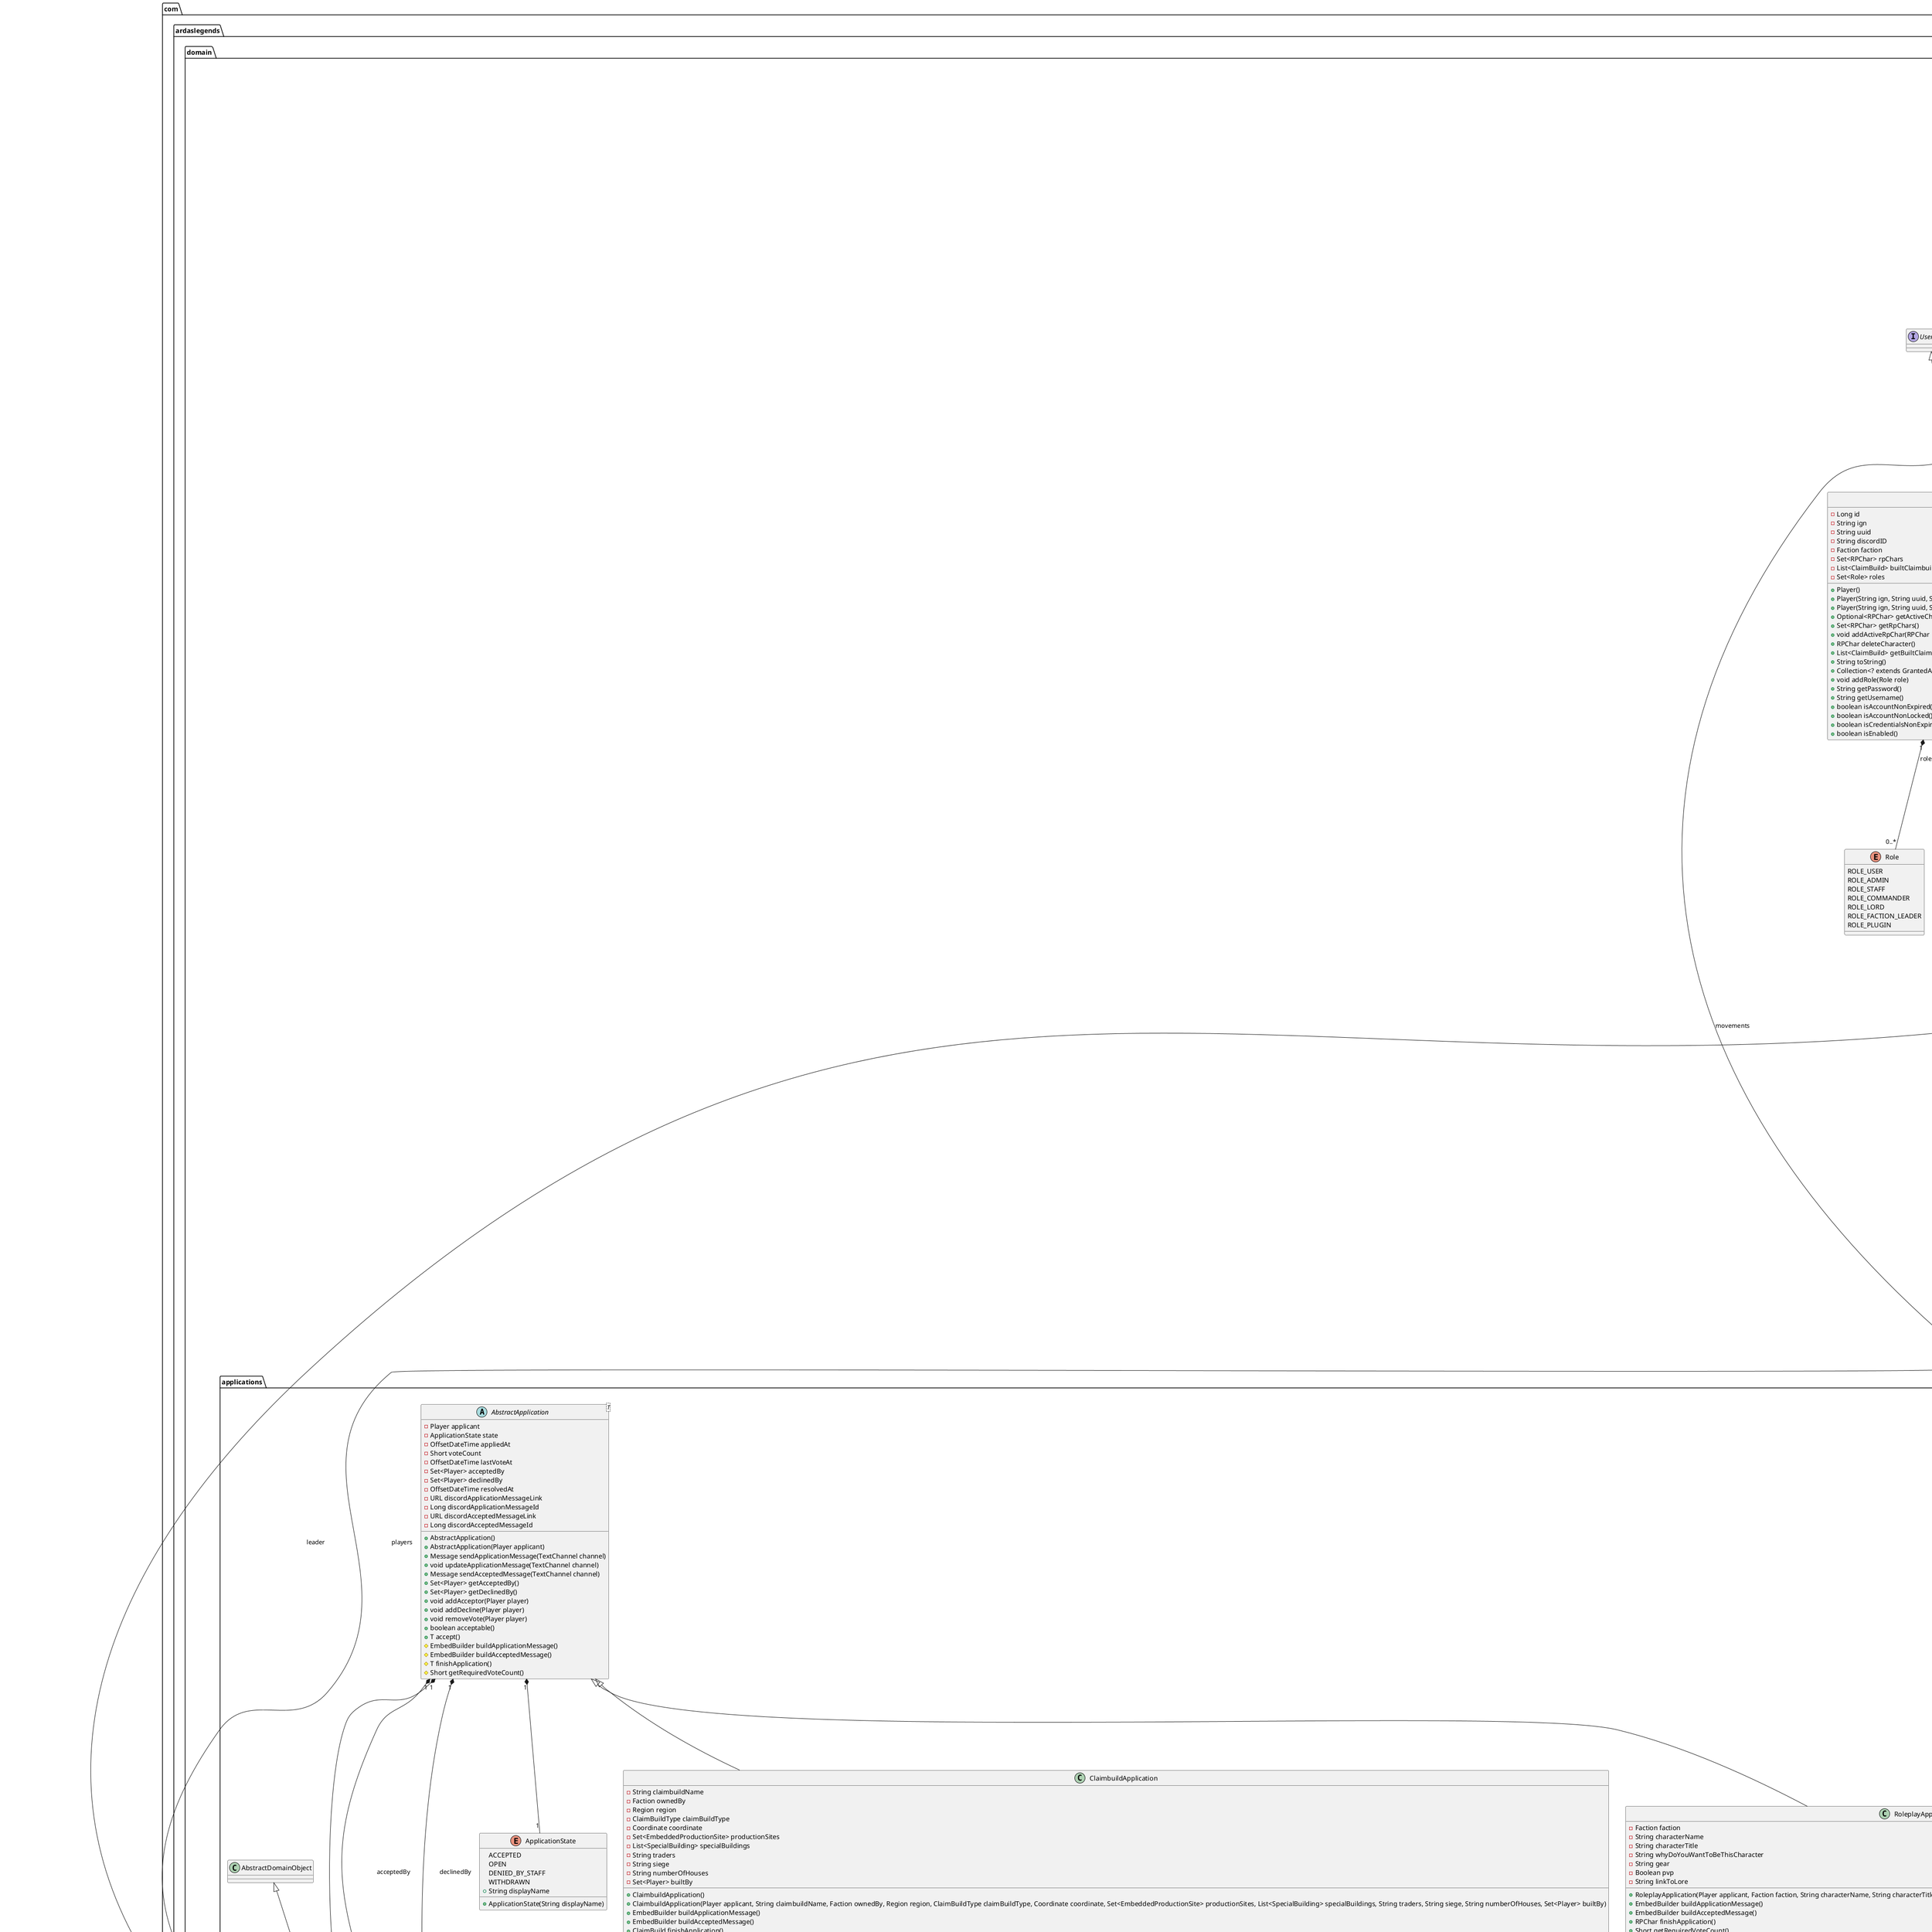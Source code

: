 @startuml

package com.ardaslegends.domain.applications {

    abstract class AbstractApplication<T> {
        - Player applicant
        - ApplicationState state
        - OffsetDateTime appliedAt
        - Short voteCount
        - OffsetDateTime lastVoteAt
        - Set<Player> acceptedBy
        - Set<Player> declinedBy
        - OffsetDateTime resolvedAt
        - URL discordApplicationMessageLink
        - Long discordApplicationMessageId
        - URL discordAcceptedMessageLink
        - Long discordAcceptedMessageId

        + AbstractApplication()
        + AbstractApplication(Player applicant)
        + Message sendApplicationMessage(TextChannel channel)
        + void updateApplicationMessage(TextChannel channel)
        + Message sendAcceptedMessage(TextChannel channel)
        + Set<Player> getAcceptedBy()
        + Set<Player> getDeclinedBy()
        + void addAcceptor(Player player)
        + void addDecline(Player player)
        + void removeVote(Player player)
        + boolean acceptable()
        + T accept()
        # EmbedBuilder buildApplicationMessage()
        # EmbedBuilder buildAcceptedMessage()
        # T finishApplication()
        # Short getRequiredVoteCount()
    }

    AbstractApplication "1" *-- "1" Player
    AbstractApplication "1" *-- "1" ApplicationState
    AbstractApplication "1" *-- "0..*" Player : acceptedBy
    AbstractApplication "1" *-- "0..*" Player : declinedBy

    enum ApplicationState {
        ACCEPTED
        OPEN
        DENIED_BY_STAFF
        WITHDRAWN
    }

    ApplicationState : +String displayName
    ApplicationState : +ApplicationState(String displayName)

    class ClaimbuildApplication extends AbstractApplication<ClaimBuild> {
        - String claimbuildName
        - Faction ownedBy
        - Region region
        - ClaimBuildType claimBuildType
        - Coordinate coordinate
        - Set<EmbeddedProductionSite> productionSites
        - List<SpecialBuilding> specialBuildings
        - String traders
        - String siege
        - String numberOfHouses
        - Set<Player> builtBy

        + ClaimbuildApplication()
        + ClaimbuildApplication(Player applicant, String claimbuildName, Faction ownedBy, Region region, ClaimBuildType claimBuildType, Coordinate coordinate, Set<EmbeddedProductionSite> productionSites, List<SpecialBuilding> specialBuildings, String traders, String siege, String numberOfHouses, Set<Player> builtBy)
        + EmbedBuilder buildApplicationMessage()
        + EmbedBuilder buildAcceptedMessage()
        + ClaimBuild finishApplication()
        + Short getRequiredVoteCount()
        + List<ProductionClaimbuild> mapProductionSites(ClaimBuild claimBuild)
        + String createProductionSiteString()
        + String createSpecialBuildingsString()
    }

    ClaimbuildApplication "1" *-- "1" Faction
    ClaimbuildApplication "1" *-- "1" Region
    ClaimbuildApplication "1" *-- "1" ClaimBuildType
    ClaimbuildApplication "1" *-- "1" Coordinate
    ClaimbuildApplication "1" *-- "0..*" EmbeddedProductionSite : productionSites
    ClaimbuildApplication "1" *-- "0..*" SpecialBuilding : specialBuildings
    ClaimbuildApplication "1" *-- "0..*" Player : builtBy

    class EmbeddedProductionSite extends AbstractDomainObject {
        - ProductionSite productionSite
        - Long count

        + boolean equals(Object o)
        + int hashCode()
    }

    EmbeddedProductionSite "1" *-- "1" ProductionSite

    class RoleplayApplication extends AbstractApplication<RPChar> {
        - Faction faction
        - String characterName
        - String characterTitle
        - String whyDoYouWantToBeThisCharacter
        - String gear
        - Boolean pvp
        - String linkToLore

        + RoleplayApplication(Player applicant, Faction faction, String characterName, String characterTitle, String whyDoYouWantToBeThisCharacter, String gear, Boolean pvp, String linkToLore)
        + EmbedBuilder buildApplicationMessage()
        + EmbedBuilder buildAcceptedMessage()
        + RPChar finishApplication()
        + Short getRequiredVoteCount()
    }

    RoleplayApplication "1" *-- "1" Faction
}

package com.ardaslegends.domain.war {
    class War extends AbstractDomainObject {
        - Long id
        - String name
        - Set<WarParticipant> aggressors
        - Set<WarParticipant> defenders
        - OffsetDateTime startDate
        - OffsetDateTime endDate
        - Boolean isActive
        - Set<Battle> battles

        + War()
        + War(String name, Faction aggressor, Faction defender)
        + Set<WarParticipant> getEnemies(Faction faction)
        + WarParticipant getInitialAttacker()
        + WarParticipant getInitialDefender()
        + void addToAggressors(Faction faction)
        + void addToDefenders(Faction faction)
        + void addToBattles(Battle battle)
        + void end()
        + Set<WarParticipant> getAggressors()
        + Set<WarParticipant> getDefenders()
        + Set<Battle> getBattles()
        + String toString()
    }

    War "1" *-- "0..*" WarParticipant : aggressors
    War "1" *-- "0..*" WarParticipant : defenders
    War "1" *-- "0..*" Battle : battles

    class WarParticipant {
        - Faction warParticipant
        - Boolean initialParty
        - OffsetDateTime joiningDate

        + boolean equals(Object o)
        + int hashCode()
        + String toString()
        + String getName()
    }

    WarParticipant "1" *-- "1" Faction
}

package com.ardaslegends.domain.war.battle {
    class Battle extends AbstractDomainObject {
    - Long id
    - Set<War> wars
    - String name
    - Set<Army> attackingArmies
    - Army initialAttacker
    - Faction initialDefender
    - Set<Army> defendingArmies
    - BattlePhase battlePhase
    - OffsetDateTime declaredDate
    - OffsetDateTime timeFrozenFrom
    - OffsetDateTime timeFrozenUntil
    - OffsetDateTime agreedBattleDate
    - BattleLocation battleLocation
    - BattleResult battleResult

    + Battle()
    + Battle(Set<War> wars, String name, Set<Army> attackingArmies, Set<Army> defendingArmies, OffsetDateTime declaredDate, OffsetDateTime timeFrozenFrom, OffsetDateTime timeFrozenUntil, OffsetDateTime agreedBattleDate, BattleLocation battleLocation)
    + Set<Army> getPartakingArmies()
    + Army getFirstDefender()
    + boolean isOver()
    + boolean isFieldBattle()
    }

    Battle "1" *-- "0..*" War : wars
    Battle "1" *-- "0..*" Army : attackingArmies
    Battle "1" *-- "1" Army : initialAttacker
    Battle "1" *-- "1" Faction : initialDefender
    Battle "1" *-- "0..*" Army : defendingArmies
    Battle "1" *-- "1" BattleLocation : battleLocation
    Battle "1" *-- "1" BattleResult : battleResult

    class BattleLocation {
    - Region region
    - Boolean fieldBattle
    - ClaimBuild claimBuild

    + BattleLocation(Region region, boolean fieldBattle, ClaimBuild claimBuild)
    + BattleLocation()
    + boolean equals(Object o)
    + int hashCode()
    + String toString()
    }

    BattleLocation "1" *-- "1" Region
    BattleLocation "1" *-- "1" ClaimBuild

    enum BattlePhase {
    PRE_BATTLE
    ONGOING
    CONCLUDED
    }

    class BattleResult {
    - Faction winner
    - Set<UnitCasualty> unitCasualties
    - Set<RpCharCasualty> rpCharCasualties

    + BattleResult(Faction winner)
    + BattleResult(Faction winner, Set<UnitCasualty> unitCasualties, Set<RpCharCasualty> rpCharCasualties)
    + Set<UnitCasualty> getUnitCasualties()
    + Set<RpCharCasualty> getRpCharCasualties()
    + String toString()
    + boolean equals(Object o)
    + int hashCode()
    + boolean isPresent()
    }

    BattleResult "1" *-- "1" Faction : winner
    BattleResult "1" *-- "0..*" UnitCasualty : unitCasualties
    BattleResult "1" *-- "0..*" RpCharCasualty : rpCharCasualties

    class RpCharCasualty {
    - RPChar rpChar
    - Player slainByChar
    - String slainByWeapon
    - String optionalCause

    + RpCharCasualty(RPChar rpChar)
    + RpCharCasualty(RPChar rpChar, Player slainByChar, String slainByWeapon)
    + RpCharCasualty(RPChar rpChar, String optionalCause)
    + String toString()
    + boolean equals(Object o)
    + int hashCode()
    }

    RpCharCasualty "1" *-- "1" RPChar : rpChar
    RpCharCasualty "1" *-- "0..1" Player : slainByChar

    class UnitCasualty {
    - Unit unit
    - Long amount

    + UnitCasualty(Unit unit, Long amount)
    + Army getArmy()
    + String toString()
    + boolean equals(Object o)
    + int hashCode()
    }

    UnitCasualty "1" *-- "1" Unit : unit
}

package com.ardaslegends.domain {
class AbstractDomainObject {
}

class AbstractEntity {
    - Long id
    - Integer version

    + AbstractEntity()
    + AbstractEntity(Long id, Integer version)
    + boolean equals(Object o)
    + int hashCode()
}

AbstractEntity "1" *-- "1" AbstractDomainObject


class Army extends AbstractDomainObject {
    - Long id
    - String name
    - ArmyType armyType
    - Faction faction
    - Region currentRegion
    - RPChar boundTo
    - List<Unit> units
    - List<String> sieges
    - ClaimBuild stationedAt
    - Double freeTokens
    - Boolean isHealing
    - OffsetDateTime healStart
    - OffsetDateTime healEnd
    - Integer hoursHealed
    - Integer hoursLeftHealing
    - OffsetDateTime healLastUpdatedAt
    - ClaimBuild originalClaimbuild
    - OffsetDateTime createdAt
    - List<Movement> movements
    - Boolean isPaid

    + Army()
    + Army(String name, ArmyType armyType, Faction faction, Region currentRegion, RPChar boundTo, List<Unit> units, List<String> sieges, ClaimBuild stationedAt, Double freeTokens, boolean isHealing, OffsetDateTime healStart, OffsetDateTime healEnd, Integer hoursHealed, Integer hoursLeftHealing, ClaimBuild originalClaimbuild, OffsetDateTime createdAt, boolean isPaid)
    + String toString()
    + boolean equals(Object o)
    + int hashCode()
    + boolean allUnitsAlive()
    + boolean hasUnitsLeft()
    + Optional<Movement> getActiveMovement()
    + int getAmountOfHealHours()
    + void resetHealingStats()
    + boolean isYoungerThan24h()
}

Army "1" *-- "1" Faction : faction
Army "1" *-- "1" Region : currentRegion
Army "1" *-- "1" RPChar : boundTo
Army "1" *-- "0..*" Unit : units
Army "1" *-- "1" ClaimBuild : stationedAt
Army "1" *-- "1" ClaimBuild : originalClaimbuild
Army "1" *-- "0..*" Movement : movements


enum ArmyType {
    ARMY
    TRADING_COMPANY
    ARMED_TRADERS
}

ArmyType : - String name
ArmyType : + ArmyType(String name)
ArmyType : + String getName()


class ClaimBuild extends AbstractEntity {
    - String name
    - Region region
    - ClaimBuildType type
    - Faction ownedBy
    - Coordinate coordinates
    - List<Army> stationedArmies
    - List<Army> createdArmies
    - List<ProductionClaimbuild> productionSites
    - List<SpecialBuilding> specialBuildings
    - String traders
    - String siege
    - String numberOfHouses
    - Set<Player> builtBy
    - int freeArmiesRemaining
    - int freeTradingCompaniesRemaining
    - Set<RPChar> stationedChars

    + ClaimBuild()
    + ClaimBuild(String name, Region region, ClaimBuildType type, Faction ownedBy, Coordinate coordinates, List<SpecialBuilding> specialBuildings, String traders, String siege, String numberOfHouses, Set<Player> builtBy)
    + ClaimBuild(String name, Region region, ClaimBuildType type, Faction ownedBy, Coordinate coordinates, List<ProductionClaimbuild> productionSites, List<SpecialBuilding> specialBuildings, String traders, String siege, String numberOfHouses, Set<Player> builtBy)
    + int getCountOfArmies()
    + int getCountOfTradingCompanies()
    + boolean atMaxArmies()
    + boolean atMaxTradingCompanies()
    + String toString()
}

ClaimBuild "1" *-- "1" Region : region
ClaimBuild "1" *-- "1" ClaimBuildType : type
ClaimBuild "1" *-- "1" Faction : ownedBy
ClaimBuild "1" *-- "1" Coordinate : coordinates
ClaimBuild "1" *-- "0..*" Army : stationedArmies
ClaimBuild "1" *-- "0..*" Army : createdArmies
ClaimBuild "1" *-- "0..*" ProductionClaimbuild : productionSites
ClaimBuild "1" *-- "0..*" SpecialBuilding : specialBuildings
ClaimBuild "1" *-- "0..*" RPChar : stationedChars
ClaimBuild "1" *-- "0..*" Player : builtBy


class ClaimBuildType {
    - int maxArmies
    - int freeArmies
    - int maxTradingCompanies
    - int freeTradingCompanies
    - String name

    + ClaimBuildType(int maxArmies, int maxTradingCompanies, int freeArmies, int freeTradingCompanies, String name)
    + int getMaxArmies()
    + int getFreeArmies()
    + int getMaxTradingCompanies()
    + int getFreeTradingCompanies()
    + String getName()
}


class Coordinate {
    - Integer x
    - Integer y
    - Integer z

    + Coordinate()
    + Coordinate(Integer x, Integer y, Integer z)
    + boolean equals(Object o)
    + int hashCode()
    + String toString()
}


class Faction extends AbstractDomainObject {
    - Long id
    - String name
    - InitialFaction initialFaction
    - Player leader
    - List<Army> armies
    - List<Player> players
    - Set<Region> regions
    - List<ClaimBuild> claimBuilds
    - Set<UnitType> availableUnits
    - List<Faction> allies
    - String colorcode
    - Long factionRoleId
    - Region homeRegion
    - String factionBuffDescr
    - Integer foodStockpile
    - Set<String> aliases

    + Faction()
    + Faction(String name, Player leader, List<Army> armies, List<Player> players, Set<Region> regions, List<ClaimBuild> claimBuilds, List<Faction> allies, String colorcode, Region homeRegion, String factionBuffDescr)
    + void addFoodToStockpile(int amount)
    + void subtractFoodFromStockpile(int amount)
    + boolean equals(Object o)
    + int hashCode()
    + String toString()
}

Faction "1" *-- "1" Player : leader
Faction "1" *-- "0..*" Army : armies
Faction "1" *-- "0..*" Player : players
Faction "1" *-- "0..*" Region : regions
Faction "1" *-- "0..*" ClaimBuild : claimBuilds
Faction "1" *-- "0..*" UnitType : availableUnits
Faction "1" *-- "0..*" Faction : allies
Faction "1" *-- "1" Region : homeRegion
Faction "1" *-- "1" InitialFaction : initialFaction
Faction "1" *-- "0..*" String : aliases


enum InitialFaction {
    ANGMAR
    BLUE_MOUNTAINS
    BREE
    DALE
    DOL_AMROTH
    DOL_GULDUR
    DORWINION
    DUNLAND
    DURINS_FOLK
    RHUDEL
    LOTHLORIEN
    GONDOR
    GULF_OF_HARAD
    GUNDABAD
    HALF_TROLL
    LINDON
    HOBBIT
    MORDOR
    MORWAITH
    HARNENNOR
    DUNEDAIN
    RIVENDELL
    ROHAN
    NOMADS
    TAURETHRIM
    UMBAR
    ISENGARD
    WANDERER
    WOOD_ELVES
    REBELLION
    CUSTOM
}


class Movement extends AbstractDomainObject {
    - Long id
    - RPChar rpChar
    - Army army
    - Boolean isCharMovement
    - List<PathElement> path
    - OffsetDateTime startTime
    - OffsetDateTime endTime
    - Boolean isCurrentlyActive
    - OffsetDateTime reachesNextRegionAt
    - OffsetDateTime lastUpdatedAt

    + Movement()
    + Movement(RPChar rpChar, Army army, Boolean isCharMovement, List<PathElement> path, OffsetDateTime startTime, OffsetDateTime endTime, Boolean isCurrentlyActive, OffsetDateTime reachesNextRegionAt)
    + String getStartRegionId()
    + String getDestinationRegionId()
    + void end()
    + String getMovingEntity()
    + String getMovingEntityName()
    + Integer getCost()
    + Region getCurrentRegion()
    + void setCurrentRegion(Region region)
    + Region getNextRegion()
    + PathElement getCurrentPathElement()
    + PathElement getNextPathElement()
    + Duration getDurationUntilNextRegion()
    + Duration getDurationUntilComplete()
    + Duration getDurationAlreadyMoved()
    + boolean equals(Object o)
    + int hashCode()
    + String toString()
}

Movement "1" *-- "1" RPChar : rpChar
Movement "1" *-- "1" Army : army
Movement "1" *-- "0..*" PathElement : path


class PathElement {
    - Integer actualCost
    - Integer baseCost
    - Region region

    + PathElement()
    + PathElement(Integer actualCost, Integer baseCost, Region region)
    + boolean equals(Object o)
    + int hashCode()
    + String toString()
    + boolean hasRegion(Region region)
}

PathElement "1" *-- "1" Region : region


class Player extends AbstractDomainObject implements UserDetails {
    - Long id
    - String ign
    - String uuid
    - String discordID
    - Faction faction
    - Set<RPChar> rpChars
    - List<ClaimBuild> builtClaimbuilds
    - Set<Role> roles

    + Player()
    + Player(String ign, String uuid, String discordID, Faction faction, RPChar rpChar)
    + Player(String ign, String uuid, String discordID, Faction faction)
    + Optional<RPChar> getActiveCharacter()
    + Set<RPChar> getRpChars()
    + void addActiveRpChar(RPChar rpChar)
    + RPChar deleteCharacter()
    + List<ClaimBuild> getBuiltClaimbuilds()
    + String toString()
    + Collection<? extends GrantedAuthority> getAuthorities()
    + void addRole(Role role)
    + String getPassword()
    + String getUsername()
    + boolean isAccountNonExpired()
    + boolean isAccountNonLocked()
    + boolean isCredentialsNonExpired()
    + boolean isEnabled()
}

Player "1" *-- "1" Faction : faction
Player "1" *-- "0..*" RPChar : rpChars
Player "1" *-- "0..*" ClaimBuild : builtClaimbuilds
Player "1" *-- "0..*" Role : roles


class ProductionClaimbuild extends AbstractDomainObject {
    - ProductionClaimbuildId id
    - ProductionSite productionSite
    - ClaimBuild claimbuild
    - Long count

    + ProductionClaimbuild()
    + ProductionClaimbuild(ProductionSite productionSite, ClaimBuild claimbuild, Long count)
    + boolean equals(Object o)
    + int hashCode()
}

ProductionClaimbuild "1" *-- "1" ProductionClaimbuildId : id
ProductionClaimbuild "1" *-- "1" ProductionSite : productionSite
ProductionClaimbuild "1" *-- "1" ClaimBuild : claimbuild


class ProductionClaimbuildId extends AbstractDomainObject implements Serializable {
    - static final long serialVersionUID
    - Long productionSiteId
    - Long claimbuildId

    + ProductionClaimbuildId()
    + ProductionClaimbuildId(Long productionSiteId, Long claimbuildId)
    + boolean equals(Object o)
    + int hashCode()
}

ProductionClaimbuildId "1" *-- "1" ProductionSite : productionSiteId
ProductionClaimbuildId "1" *-- "1" ClaimBuild : claimbuildId


class ProductionSite extends AbstractDomainObject {
    - Long id
    - ProductionSiteType type
    - Resource producedResource
    - Integer amountProduced

    + ProductionSite()
    + ProductionSite(Long id, ProductionSiteType type, Resource producedResource, Integer amountProduced)
    + boolean equals(Object o)
    + int hashCode()
}

ProductionSite "1" *-- "1" Resource : producedResource


enum ProductionSiteType {
    FARM
    FISHING_LODGE
    MINE
    QUARRY
    MAN_FLESH_PIT
    SLAUGHTERHOUSE
    HUNTING_LODGE
    ORCHARD
    LUMBER_CAMP
    WORKSHOP
    INCOME
    PEARL_FISHER
    HOUSE_OF_LORE
    DYE_HOUSE
}


class Region extends AbstractDomainObject {
    - String id
    - String name
    - RegionType regionType
    - Set<Faction> claimedBy
    - Set<ClaimBuild> claimBuilds
    - Set<Region> neighboringRegions
    - boolean hasOwnershipChanged
    - Set<RPChar> charsInRegion

    + Region()
    + Region(String id, String name, RegionType regionType, Set<Faction> claimedBy, Set<ClaimBuild> claimBuilds, Set<Region> neighboringRegions)
    + boolean addNeighbour(Region possibleNeighbour)
    + void addFactionToClaimedBy(Faction faction)
    + void removeFactionFromClaimedBy(Faction faction)
    + Set<Region> getNeighboringRegions()
    + int getCost()
    + boolean hasClaimbuildInRegion(Faction faction)
    + boolean isOnlyFactionInRegion(Faction faction)
    + boolean hasFactionOtherClaimbuildThan(ClaimBuild cb)
    + boolean isClaimable(Faction faction)
    + String toString()
    + boolean equals(Object o)
    + int hashCode()
}

Region "1" *-- "0..*" Faction : claimedBy
Region "1" *-- "0..*" ClaimBuild : claimBuilds
Region "1" *-- "0..*" Region : neighboringRegions
Region "1" *-- "0..*" RPChar : charsInRegion


enum RegionType {
    SEA
    LAND
    HILL
    ICE
    DESERT
    FOREST
    SWAMP
    JUNGLE
    MOUNTAIN

    + String name
    + int cost

    + RegionType(String name, int cost)
    + int getCost()
}


class Resource implements Serializable {
    + Long id
    + String resourceName
    + String minecraftItemId
    + ResourceType resourceType
    + List<ProductionSite> productionSites

    + Resource()
    + Resource(Long id, String resourceName, String minecraftItemId, ResourceType resourceType, List<ProductionSite> productionSites)
}

Resource "1" *-- "0..*" ProductionSite : productionSites


enum ResourceType {
    ORE
    GEM
    STONE
    SHOVELABLE
    WOOD
    MINERAL
    SIEGE
    COIN
    MEAT
    CROP
    OTHER
}


enum Role {
    ROLE_USER
    ROLE_ADMIN
    ROLE_STAFF
    ROLE_COMMANDER
    ROLE_LORD
    ROLE_FACTION_LEADER
    ROLE_PLUGIN
}


class RPChar extends AbstractEntity {
    - Player owner
    - String name
    - String title
    - String gear
    - Boolean pvp
    - Region currentRegion
    - Army boundTo
    - ClaimBuild stationedAt
    - Set<Movement> movements
    - Boolean injured
    - Boolean isHealing
    - OffsetDateTime startedHeal
    - OffsetDateTime healEnds
    - OffsetDateTime healLastUpdatedAt
    - String linkToLore
    - Boolean active

    + RPChar()
    + RPChar(RoleplayApplication application)
    + RPChar(Player owner, String name, String title, String gear, Boolean pvp, String linkToLore)
    + void injure()
    + void startHealing()
    + Set<Movement> getMovements()
    + String toString()
}

RPChar "1" *-- "1" Player : owner
RPChar "1" *-- "1" Region : currentRegion
RPChar "1" *-- "1" Army : boundTo
RPChar "1" *-- "1" ClaimBuild : stationedAt
RPChar "1" *-- "0..*" Movement : movements



enum SpecialBuilding {
    WATCHTOWER
    HOUSE_OF_HEALING
    EMBASSY
    HARBOUR
    STABLES
    BANK
    INN
    MARKET
    SHOP
    WALL

    + String name

    + SpecialBuilding(String name)
}


class Unit extends AbstractDomainObject {
    + Long id
    + UnitType unitType
    + Army army
    + Integer count
    + Integer amountAlive

    + Unit()
    + Unit(Long id, UnitType unitType, Army army, Integer count, Integer amountAlive)
    + Double getCost()
    + boolean isMounted()
}

Unit "1" *-- "1" UnitType : unitType
Unit "1" *-- "1" Army : army


class UnitType extends AbstractDomainObject {
    + String unitName
    + Double tokenCost
    + Boolean isMounted
    + Set<Faction> usableBy

    + UnitType()
    + UnitType(String unitName, Double tokenCost, Boolean isMounted)
    + boolean equals(Object o)
    + int hashCode()
}

UnitType "0..*" *-- "0..*" Faction : usableBy

}


@enduml